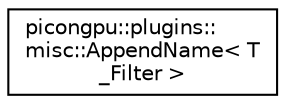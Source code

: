 digraph "Graphical Class Hierarchy"
{
 // LATEX_PDF_SIZE
  edge [fontname="Helvetica",fontsize="10",labelfontname="Helvetica",labelfontsize="10"];
  node [fontname="Helvetica",fontsize="10",shape=record];
  rankdir="LR";
  Node0 [label="picongpu::plugins::\lmisc::AppendName\< T\l_Filter \>",height=0.2,width=0.4,color="black", fillcolor="white", style="filled",URL="$structpicongpu_1_1plugins_1_1misc_1_1_append_name.html",tooltip="append the name of an filter to a vector"];
}
